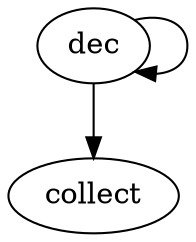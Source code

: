 digraph {
    dec[stream="decrement"];
    collect[stream="collect"];

    dec -> collect;
    dec -> dec;
}
